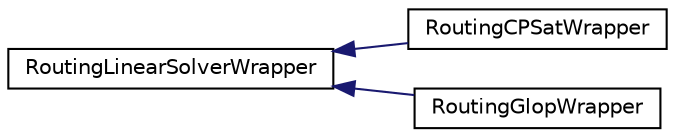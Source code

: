 digraph "Graphical Class Hierarchy"
{
 // LATEX_PDF_SIZE
  edge [fontname="Helvetica",fontsize="10",labelfontname="Helvetica",labelfontsize="10"];
  node [fontname="Helvetica",fontsize="10",shape=record];
  rankdir="LR";
  Node0 [label="RoutingLinearSolverWrapper",height=0.2,width=0.4,color="black", fillcolor="white", style="filled",URL="$classoperations__research_1_1_routing_linear_solver_wrapper.html",tooltip=" "];
  Node0 -> Node1 [dir="back",color="midnightblue",fontsize="10",style="solid",fontname="Helvetica"];
  Node1 [label="RoutingCPSatWrapper",height=0.2,width=0.4,color="black", fillcolor="white", style="filled",URL="$classoperations__research_1_1_routing_c_p_sat_wrapper.html",tooltip=" "];
  Node0 -> Node2 [dir="back",color="midnightblue",fontsize="10",style="solid",fontname="Helvetica"];
  Node2 [label="RoutingGlopWrapper",height=0.2,width=0.4,color="black", fillcolor="white", style="filled",URL="$classoperations__research_1_1_routing_glop_wrapper.html",tooltip=" "];
}
